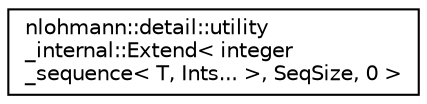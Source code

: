 digraph "Graphical Class Hierarchy"
{
 // LATEX_PDF_SIZE
  edge [fontname="Helvetica",fontsize="10",labelfontname="Helvetica",labelfontsize="10"];
  node [fontname="Helvetica",fontsize="10",shape=record];
  rankdir="LR";
  Node0 [label="nlohmann::detail::utility\l_internal::Extend\< integer\l_sequence\< T, Ints... \>, SeqSize, 0 \>",height=0.2,width=0.4,color="black", fillcolor="white", style="filled",URL="$structnlohmann_1_1detail_1_1utility__internal_1_1_extend_3_01integer__sequence_3_01_t_00_01_intse4b696320406a0717efa9a961a507d9c.html",tooltip=" "];
}

